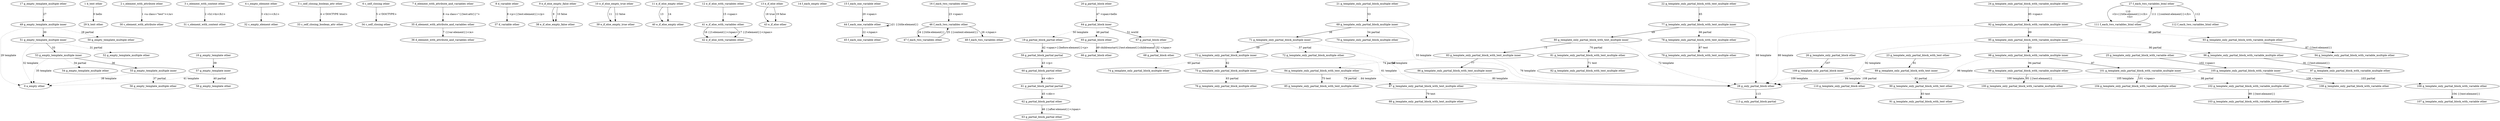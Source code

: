 digraph {
    0 [ label = "0 a_empty other"]
    1 [ label = "1 b_text other"]
    2 [ label = "2 c_element_with_attribute other"]
    3 [ label = "3 c_element_with_content other"]
    4 [ label = "4 c_empty_element other"]
    5 [ label = "5 c_self_closing_boolean_attr other"]
    6 [ label = "6 c_self_closing other"]
    7 [ label = "7 d_element_with_attribute_and_variables other"]
    8 [ label = "8 d_variable other"]
    9 [ label = "9 e_if_else_empty_false other"]
    10 [ label = "10 e_if_else_empty_true other"]
    11 [ label = "11 e_if_else_empty other"]
    12 [ label = "12 e_if_else_with_variables other"]
    13 [ label = "13 e_if_else other"]
    14 [ label = "14 f_each_empty other"]
    15 [ label = "15 f_each_one_variable other"]
    16 [ label = "16 f_each_two_variables other"]
    17 [ label = "17 g_empty_template_multiple other"]
    18 [ label = "18 g_empty_template other"]
    19 [ label = "19 g_partial_block_partial other"]
    20 [ label = "20 g_partial_block other"]
    21 [ label = "21 g_template_only_partial_block_multiple other"]
    22 [ label = "22 g_template_only_partial_block_with_text_multiple other"]
    23 [ label = "23 g_template_only_partial_block_with_text other"]
    24 [ label = "24 g_template_only_partial_block_with_variable_multiple other"]
    25 [ label = "25 g_template_only_partial_block_with_variable other"]
    26 [ label = "26 g_template_only_partial_block other"]
    27 [ label = "27 f_each_two_variables_html other"]
    28 [ label = "28 g_only_partial_block other"]
    29 [ label = "29 b_text other"]
    30 [ label = "30 c_element_with_attribute other"]
    31 [ label = "31 c_element_with_content other"]
    32 [ label = "32 c_empty_element other"]
    33 [ label = "33 c_self_closing_boolean_attr other"]
    34 [ label = "34 c_self_closing other"]
    35 [ label = "35 d_element_with_attribute_and_variables other"]
    36 [ label = "36 d_element_with_attribute_and_variables other"]
    37 [ label = "37 d_variable other"]
    38 [ label = "38 e_if_else_empty_false other"]
    39 [ label = "39 e_if_else_empty_true other"]
    40 [ label = "40 e_if_else_empty other"]
    41 [ label = "41 e_if_else_with_variables other"]
    42 [ label = "42 e_if_else_with_variables other"]
    43 [ label = "43 e_if_else other"]
    44 [ label = "44 f_each_one_variable other"]
    45 [ label = "45 f_each_one_variable other"]
    46 [ label = "46 f_each_two_variables other"]
    47 [ label = "47 f_each_two_variables other"]
    48 [ label = "48 f_each_two_variables other"]
    49 [ label = "49 g_empty_template_multiple inner"]
    50 [ label = "50 g_empty_template_multiple other"]
    51 [ label = "51 g_empty_template_multiple inner"]
    52 [ label = "52 g_empty_template_multiple other"]
    53 [ label = "53 g_empty_template_multiple inner"]
    54 [ label = "54 g_empty_template_multiple other"]
    55 [ label = "55 g_empty_template_multiple inner"]
    56 [ label = "56 g_empty_template_multiple other"]
    57 [ label = "57 g_empty_template inner"]
    58 [ label = "58 g_empty_template other"]
    59 [ label = "59 g_partial_block_partial partial"]
    60 [ label = "60 g_partial_block_partial other"]
    61 [ label = "61 g_partial_block_partial partial"]
    62 [ label = "62 g_partial_block_partial other"]
    63 [ label = "63 g_partial_block_partial other"]
    64 [ label = "64 g_partial_block inner"]
    65 [ label = "65 g_partial_block other"]
    66 [ label = "66 g_partial_block other"]
    67 [ label = "67 g_partial_block other"]
    68 [ label = "68 g_partial_block other"]
    69 [ label = "69 g_template_only_partial_block_multiple inner"]
    70 [ label = "70 g_template_only_partial_block_multiple other"]
    71 [ label = "71 g_template_only_partial_block_multiple inner"]
    72 [ label = "72 g_template_only_partial_block_multiple other"]
    73 [ label = "73 g_template_only_partial_block_multiple inner"]
    74 [ label = "74 g_template_only_partial_block_multiple other"]
    75 [ label = "75 g_template_only_partial_block_multiple inner"]
    76 [ label = "76 g_template_only_partial_block_multiple other"]
    77 [ label = "77 g_template_only_partial_block_with_text_multiple inner"]
    78 [ label = "78 g_template_only_partial_block_with_text_multiple other"]
    79 [ label = "79 g_template_only_partial_block_with_text_multiple other"]
    80 [ label = "80 g_template_only_partial_block_with_text_multiple inner"]
    81 [ label = "81 g_template_only_partial_block_with_text_multiple other"]
    82 [ label = "82 g_template_only_partial_block_with_text_multiple other"]
    83 [ label = "83 g_template_only_partial_block_with_text_multiple inner"]
    84 [ label = "84 g_template_only_partial_block_with_text_multiple other"]
    85 [ label = "85 g_template_only_partial_block_with_text_multiple other"]
    86 [ label = "86 g_template_only_partial_block_with_text_multiple inner"]
    87 [ label = "87 g_template_only_partial_block_with_text_multiple other"]
    88 [ label = "88 g_template_only_partial_block_with_text_multiple other"]
    89 [ label = "89 g_template_only_partial_block_with_text inner"]
    90 [ label = "90 g_template_only_partial_block_with_text other"]
    91 [ label = "91 g_template_only_partial_block_with_text other"]
    92 [ label = "92 g_template_only_partial_block_with_variable_multiple inner"]
    93 [ label = "93 g_template_only_partial_block_with_variable_multiple other"]
    94 [ label = "94 g_template_only_partial_block_with_variable_multiple other"]
    95 [ label = "95 g_template_only_partial_block_with_variable_multiple inner"]
    96 [ label = "96 g_template_only_partial_block_with_variable_multiple other"]
    97 [ label = "97 g_template_only_partial_block_with_variable_multiple other"]
    98 [ label = "98 g_template_only_partial_block_with_variable_multiple inner"]
    99 [ label = "99 g_template_only_partial_block_with_variable_multiple other"]
    100 [ label = "100 g_template_only_partial_block_with_variable_multiple other"]
    101 [ label = "101 g_template_only_partial_block_with_variable_multiple inner"]
    102 [ label = "102 g_template_only_partial_block_with_variable_multiple other"]
    103 [ label = "103 g_template_only_partial_block_with_variable_multiple other"]
    104 [ label = "104 g_template_only_partial_block_with_variable_multiple other"]
    105 [ label = "105 g_template_only_partial_block_with_variable inner"]
    106 [ label = "106 g_template_only_partial_block_with_variable other"]
    107 [ label = "107 g_template_only_partial_block_with_variable other"]
    108 [ label = "108 g_template_only_partial_block_with_variable other"]
    109 [ label = "109 g_template_only_partial_block inner"]
    110 [ label = "110 g_template_only_partial_block other"]
    111 [ label = "111 f_each_two_variables_html other"]
    112 [ label = "112 f_each_two_variables_html other"]
    113 [ label = "113 g_only_partial_block partial"]
    1 -> 29 [ label = "0 hello"]
    2 -> 30 [ label = "1 <a class=\"test\"></a>"]
    3 -> 31 [ label = "2 <h1>hi</h1>"]
    4 -> 32 [ label = "3 <h1></h1>"]
    5 -> 33 [ label = "4 <!DOCTYPE html>"]
    6 -> 34 [ label = "5 <!DOCTYPE>"]
    7 -> 35 [ label = "6 <a class=\"{{test:attr}}\">"]
    35 -> 36 [ label = "7 {{var:element}}</a>"]
    8 -> 37 [ label = "8 <p>{{test:element}}</p>"]
    9 -> 38 [ label = "9 "]
    9 -> 38 [ label = "10 false"]
    10 -> 39 [ label = "11 "]
    10 -> 39 [ label = "12 false"]
    11 -> 40 [ label = "13 "]
    11 -> 40 [ label = "14 "]
    12 -> 41 [ label = "15 <span>"]
    41 -> 42 [ label = "16 {{t:element}}</span>"]
    41 -> 42 [ label = "17 {{f:element}}</span>"]
    13 -> 43 [ label = "18 true"]
    13 -> 43 [ label = "19 false"]
    15 -> 44 [ label = "20 <span>"]
    44 -> 44 [ label = "21 {{title:element}}"]
    44 -> 45 [ label = "22 </span>"]
    16 -> 46 [ label = "23 <span>"]
    46 -> 47 [ label = "24 {{title:element}}"]
    47 -> 46 [ label = "25 {{content:element}}"]
    46 -> 48 [ label = "26 </span>"]
    17 -> 49 [ label = "27 "]
    49 -> 50 [ label = "28 partial" style = dotted]
    49 -> 0 [ label = "29 template" style = dotted]
    49 -> 51 [ label = "30 "]
    51 -> 52 [ label = "31 partial" style = dotted]
    51 -> 0 [ label = "32 template" style = dotted]
    51 -> 53 [ label = "33 "]
    53 -> 54 [ label = "34 partial" style = dotted]
    53 -> 0 [ label = "35 template" style = dotted]
    53 -> 55 [ label = "36 "]
    55 -> 56 [ label = "37 partial" style = dotted]
    55 -> 0 [ label = "38 template" style = dotted]
    18 -> 57 [ label = "39 "]
    57 -> 58 [ label = "40 partial" style = dotted]
    57 -> 0 [ label = "41 template" style = dotted]
    19 -> 59 [ label = "42 <span>{{before:element}}<p>"]
    59 -> 60 [ label = "43 </p>"]
    60 -> 61 [ label = "44 <div>"]
    61 -> 62 [ label = "45 </div>"]
    62 -> 63 [ label = "46 {{after:element}}</span>"]
    20 -> 64 [ label = "47 <span>hello"]
    64 -> 65 [ label = "48 partial" style = dotted]
    65 -> 66 [ label = "49 childrenstart{{test:element}}childrenend"]
    64 -> 19 [ label = "50 template" style = dotted]
    64 -> 67 [ label = "51 world"]
    67 -> 68 [ label = "52 </span>"]
    21 -> 69 [ label = "53 "]
    69 -> 70 [ label = "54 partial" style = dotted]
    69 -> 28 [ label = "55 template" style = dotted]
    69 -> 71 [ label = "56 "]
    71 -> 72 [ label = "57 partial" style = dotted]
    71 -> 28 [ label = "58 template" style = dotted]
    71 -> 73 [ label = "59 "]
    73 -> 74 [ label = "60 partial" style = dotted]
    73 -> 28 [ label = "61 template" style = dotted]
    73 -> 75 [ label = "62 "]
    75 -> 76 [ label = "63 partial" style = dotted]
    75 -> 28 [ label = "64 template" style = dotted]
    22 -> 77 [ label = "65 "]
    77 -> 78 [ label = "66 partial" style = dotted]
    78 -> 79 [ label = "67 test"]
    77 -> 28 [ label = "68 template" style = dotted]
    77 -> 80 [ label = "69 "]
    80 -> 81 [ label = "70 partial" style = dotted]
    81 -> 82 [ label = "71 test"]
    80 -> 28 [ label = "72 template" style = dotted]
    80 -> 83 [ label = "73 "]
    83 -> 84 [ label = "74 partial" style = dotted]
    84 -> 85 [ label = "75 test"]
    83 -> 28 [ label = "76 template" style = dotted]
    83 -> 86 [ label = "77 "]
    86 -> 87 [ label = "78 partial" style = dotted]
    87 -> 88 [ label = "79 test"]
    86 -> 28 [ label = "80 template" style = dotted]
    23 -> 89 [ label = "81 "]
    89 -> 90 [ label = "82 partial" style = dotted]
    90 -> 91 [ label = "83 test"]
    89 -> 28 [ label = "84 template" style = dotted]
    24 -> 92 [ label = "85 <span>"]
    92 -> 93 [ label = "86 partial" style = dotted]
    93 -> 94 [ label = "87 {{test:element}}"]
    92 -> 28 [ label = "88 template" style = dotted]
    92 -> 95 [ label = "89 "]
    95 -> 96 [ label = "90 partial" style = dotted]
    96 -> 97 [ label = "91 {{test:element}}"]
    95 -> 28 [ label = "92 template" style = dotted]
    95 -> 98 [ label = "93 "]
    98 -> 99 [ label = "94 partial" style = dotted]
    99 -> 100 [ label = "95 {{test:element}}"]
    98 -> 28 [ label = "96 template" style = dotted]
    98 -> 101 [ label = "97 "]
    101 -> 102 [ label = "98 partial" style = dotted]
    102 -> 103 [ label = "99 {{test:element}}"]
    101 -> 28 [ label = "100 template" style = dotted]
    101 -> 104 [ label = "101 </span>"]
    25 -> 105 [ label = "102 <span>"]
    105 -> 106 [ label = "103 partial" style = dotted]
    106 -> 107 [ label = "104 {{test:element}}"]
    105 -> 28 [ label = "105 template" style = dotted]
    105 -> 108 [ label = "106 </span>"]
    26 -> 109 [ label = "107 "]
    109 -> 110 [ label = "108 partial" style = dotted]
    109 -> 28 [ label = "109 template" style = dotted]
    27 -> 111 [ label = "110 
    <li>{{title:element}}</li>
    <li>"]
    111 -> 27 [ label = "111 {{content:element}}</li>
"]
    27 -> 112 [ label = "112 "]
    28 -> 113 [ label = "113 "]
}
